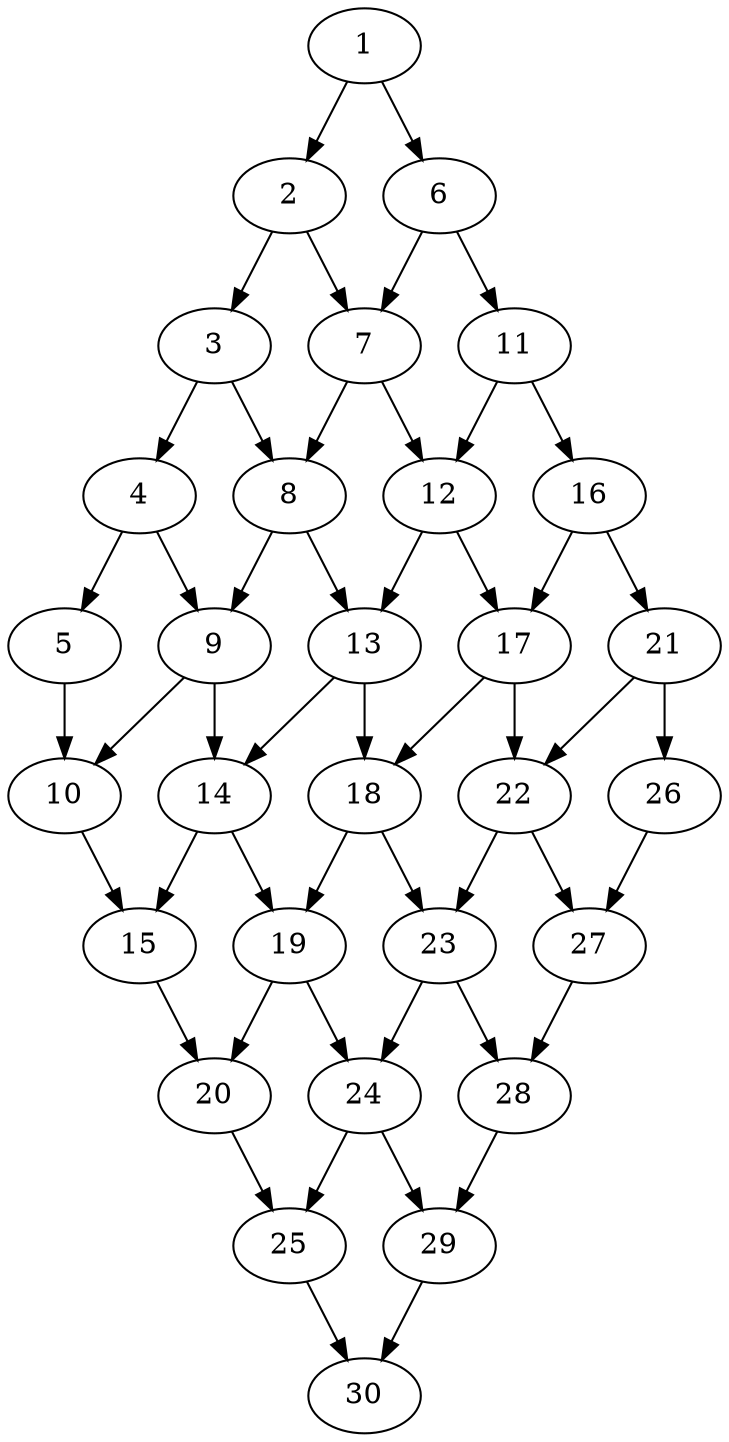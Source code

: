 digraph "Pipeline_Nodes_30_CCR_0.10_WeightType_Random" {
	1	 [Processor=0,Start=0,Weight=96];
	2	 [Processor=0,Start=96,Weight=112];
	1 -> 2	 [Weight=10];
	6	 [Processor=1,Start=100,Weight=64];
	1 -> 6	 [Weight=4];
	3	 [Processor=1,Start=215,Weight=129];
	2 -> 3	 [Weight=7];
	7	 [Processor=0,Start=208,Weight=129];
	2 -> 7	 [Weight=5];
	4	 [Processor=1,Start=344,Weight=145];
	3 -> 4	 [Weight=8];
	8	 [Processor=1,Start=489,Weight=48];
	3 -> 8	 [Weight=3];
	5	 [Processor=1,Start=537,Weight=80];
	4 -> 5	 [Weight=3];
	9	 [Processor=2,Start=543,Weight=96];
	4 -> 9	 [Weight=9];
	10	 [Processor=2,Start=639,Weight=145];
	5 -> 10	 [Weight=10];
	6 -> 7	 [Weight=2];
	11	 [Processor=2,Start=168,Weight=96];
	6 -> 11	 [Weight=4];
	7 -> 8	 [Weight=5];
	12	 [Processor=0,Start=337,Weight=129];
	7 -> 12	 [Weight=8];
	8 -> 9	 [Weight=6];
	13	 [Processor=3,Start=545,Weight=32];
	8 -> 13	 [Weight=8];
	9 -> 10	 [Weight=4];
	14	 [Processor=3,Start=689,Weight=32];
	9 -> 14	 [Weight=10];
	15	 [Processor=3,Start=817,Weight=112];
	10 -> 15	 [Weight=6];
	11 -> 12	 [Weight=7];
	16	 [Processor=2,Start=264,Weight=32];
	11 -> 16	 [Weight=3];
	12 -> 13	 [Weight=2];
	17	 [Processor=0,Start=466,Weight=161];
	12 -> 17	 [Weight=10];
	13 -> 14	 [Weight=10];
	18	 [Processor=0,Start=627,Weight=129];
	13 -> 18	 [Weight=10];
	14 -> 15	 [Weight=2];
	19	 [Processor=0,Start=756,Weight=129];
	14 -> 19	 [Weight=5];
	20	 [Processor=3,Start=929,Weight=64];
	15 -> 20	 [Weight=9];
	16 -> 17	 [Weight=6];
	21	 [Processor=3,Start=577,Weight=112];
	16 -> 21	 [Weight=4];
	17 -> 18	 [Weight=8];
	22	 [Processor=3,Start=721,Weight=96];
	17 -> 22	 [Weight=4];
	18 -> 19	 [Weight=2];
	23	 [Processor=1,Start=823,Weight=32];
	18 -> 23	 [Weight=4];
	19 -> 20	 [Weight=3];
	24	 [Processor=0,Start=885,Weight=145];
	19 -> 24	 [Weight=4];
	25	 [Processor=0,Start=1030,Weight=129];
	20 -> 25	 [Weight=8];
	21 -> 22	 [Weight=10];
	26	 [Processor=2,Start=784,Weight=112];
	21 -> 26	 [Weight=4];
	22 -> 23	 [Weight=6];
	27	 [Processor=2,Start=896,Weight=112];
	22 -> 27	 [Weight=10];
	23 -> 24	 [Weight=2];
	28	 [Processor=2,Start=1008,Weight=48];
	23 -> 28	 [Weight=4];
	24 -> 25	 [Weight=6];
	29	 [Processor=2,Start=1056,Weight=80];
	24 -> 29	 [Weight=3];
	30	 [Processor=0,Start=1159,Weight=32];
	25 -> 30	 [Weight=9];
	26 -> 27	 [Weight=5];
	27 -> 28	 [Weight=3];
	28 -> 29	 [Weight=5];
	29 -> 30	 [Weight=6];
}
